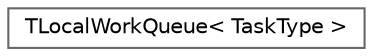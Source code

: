digraph "Graphical Class Hierarchy"
{
 // INTERACTIVE_SVG=YES
 // LATEX_PDF_SIZE
  bgcolor="transparent";
  edge [fontname=Helvetica,fontsize=10,labelfontname=Helvetica,labelfontsize=10];
  node [fontname=Helvetica,fontsize=10,shape=box,height=0.2,width=0.4];
  rankdir="LR";
  Node0 [id="Node000000",label="TLocalWorkQueue\< TaskType \>",height=0.2,width=0.4,color="grey40", fillcolor="white", style="filled",URL="$d6/d11/classTLocalWorkQueue.html",tooltip=" "];
}
